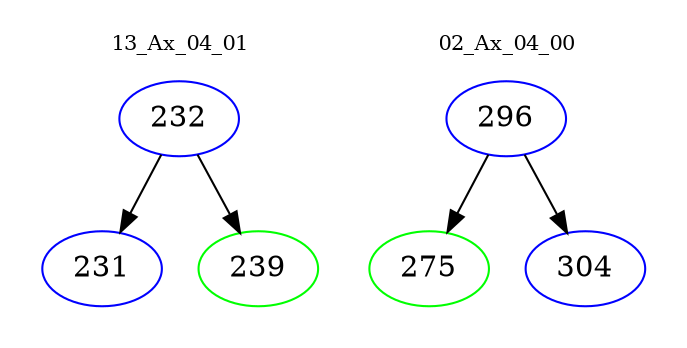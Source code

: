 digraph{
subgraph cluster_0 {
color = white
label = "13_Ax_04_01";
fontsize=10;
T0_232 [label="232", color="blue"]
T0_232 -> T0_231 [color="black"]
T0_231 [label="231", color="blue"]
T0_232 -> T0_239 [color="black"]
T0_239 [label="239", color="green"]
}
subgraph cluster_1 {
color = white
label = "02_Ax_04_00";
fontsize=10;
T1_296 [label="296", color="blue"]
T1_296 -> T1_275 [color="black"]
T1_275 [label="275", color="green"]
T1_296 -> T1_304 [color="black"]
T1_304 [label="304", color="blue"]
}
}
